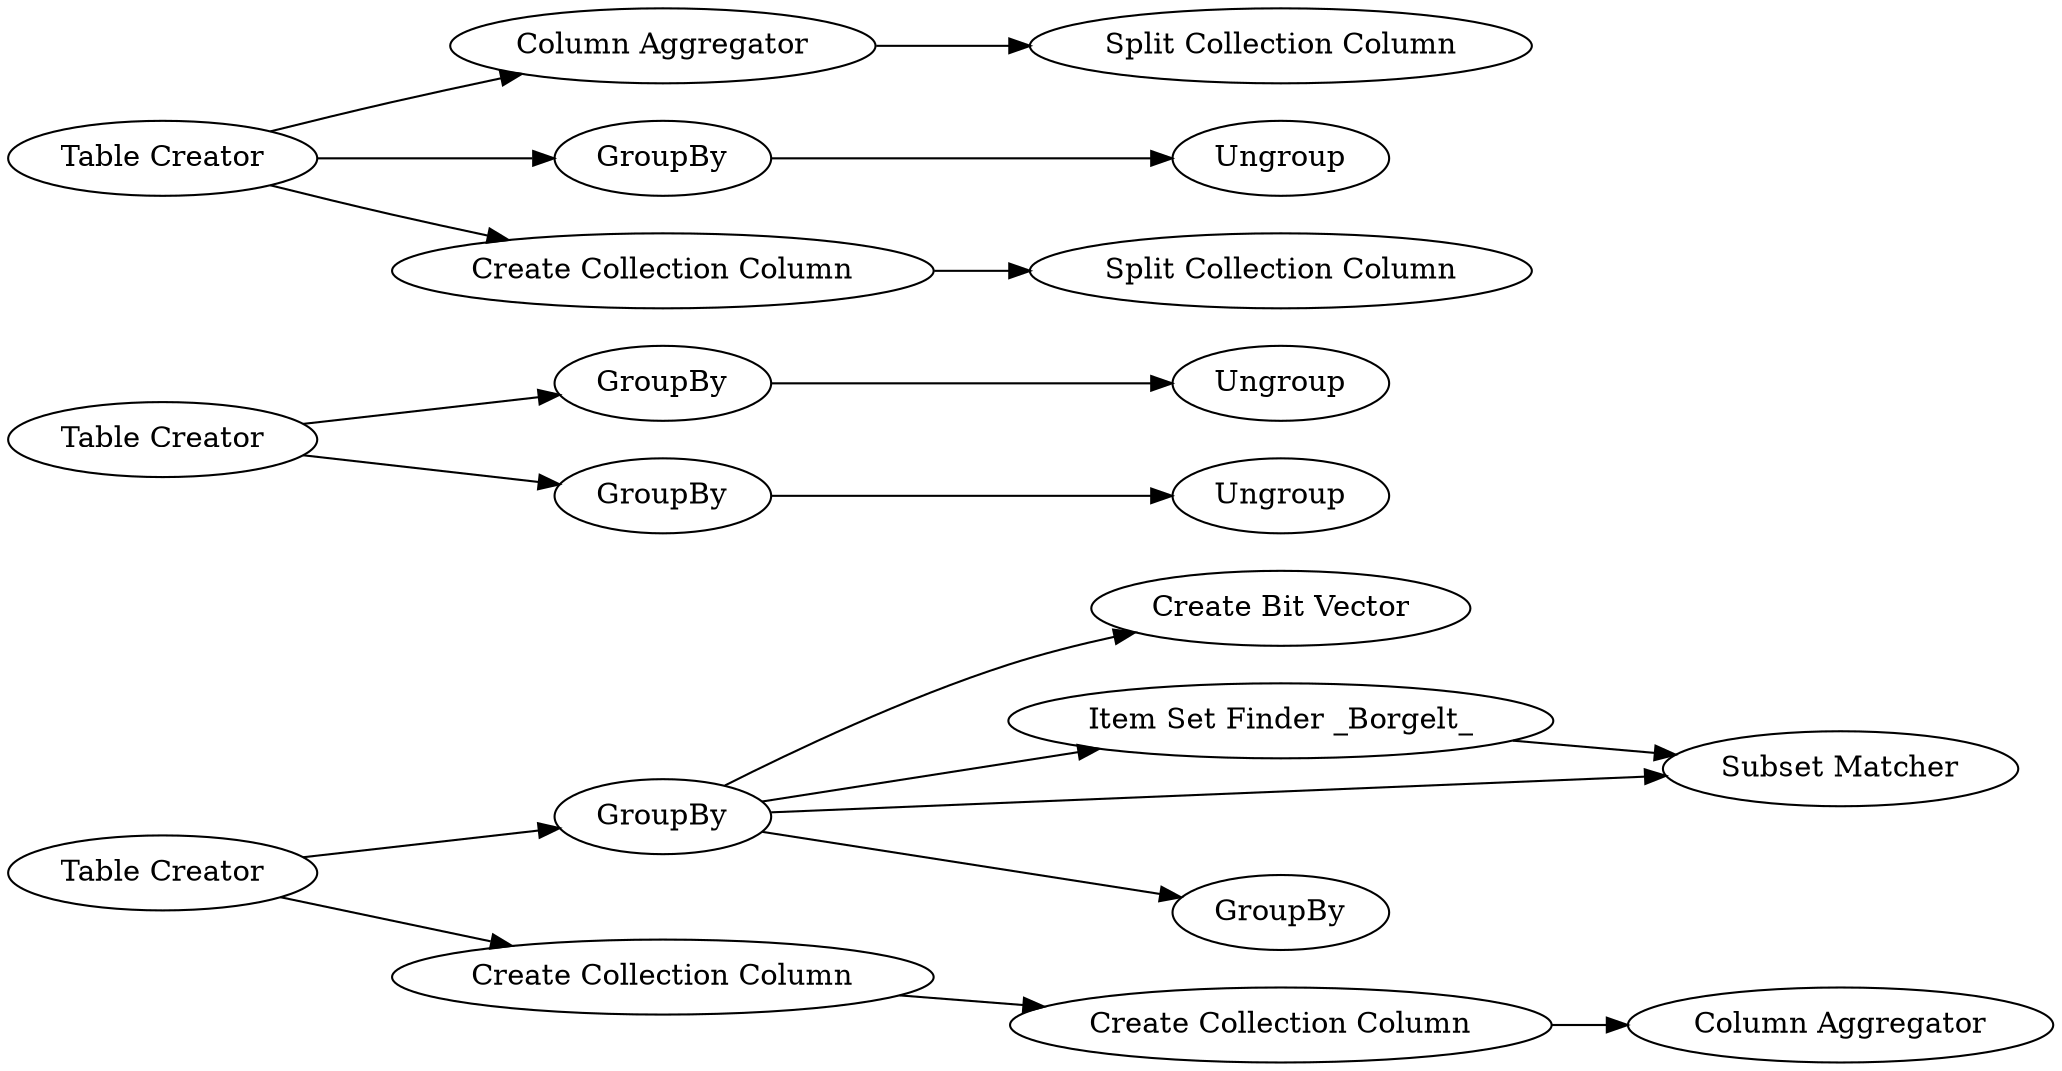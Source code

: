 digraph {
	"6107287582206991820_14" [label=GroupBy]
	"6107287582206991820_9" [label=GroupBy]
	"6107287582206991820_22" [label="Table Creator"]
	"6107287582206991820_11" [label=Ungroup]
	"6107287582206991820_21" [label="Create Collection Column"]
	"6107287582206991820_20" [label="Create Collection Column"]
	"6107287582206991820_5" [label=Ungroup]
	"6107287582206991820_6" [label="Column Aggregator"]
	"6107287582206991820_16" [label="Create Bit Vector"]
	"6107287582206991820_2" [label=GroupBy]
	"6107287582206991820_17" [label="Item Set Finder _Borgelt_"]
	"6107287582206991820_23" [label="Subset Matcher"]
	"6107287582206991820_3" [label="Create Collection Column"]
	"6107287582206991820_8" [label=GroupBy]
	"6107287582206991820_13" [label="Table Creator"]
	"6107287582206991820_15" [label=GroupBy]
	"6107287582206991820_4" [label="Split Collection Column"]
	"6107287582206991820_7" [label="Split Collection Column"]
	"6107287582206991820_10" [label="Table Creator"]
	"6107287582206991820_18" [label="Column Aggregator"]
	"6107287582206991820_12" [label=Ungroup]
	"6107287582206991820_22" -> "6107287582206991820_9"
	"6107287582206991820_17" -> "6107287582206991820_23"
	"6107287582206991820_13" -> "6107287582206991820_14"
	"6107287582206991820_2" -> "6107287582206991820_5"
	"6107287582206991820_20" -> "6107287582206991820_21"
	"6107287582206991820_21" -> "6107287582206991820_18"
	"6107287582206991820_14" -> "6107287582206991820_23"
	"6107287582206991820_3" -> "6107287582206991820_4"
	"6107287582206991820_14" -> "6107287582206991820_16"
	"6107287582206991820_10" -> "6107287582206991820_2"
	"6107287582206991820_14" -> "6107287582206991820_17"
	"6107287582206991820_9" -> "6107287582206991820_12"
	"6107287582206991820_14" -> "6107287582206991820_15"
	"6107287582206991820_13" -> "6107287582206991820_20"
	"6107287582206991820_6" -> "6107287582206991820_7"
	"6107287582206991820_10" -> "6107287582206991820_3"
	"6107287582206991820_10" -> "6107287582206991820_6"
	"6107287582206991820_22" -> "6107287582206991820_8"
	"6107287582206991820_8" -> "6107287582206991820_11"
	rankdir=LR
}
